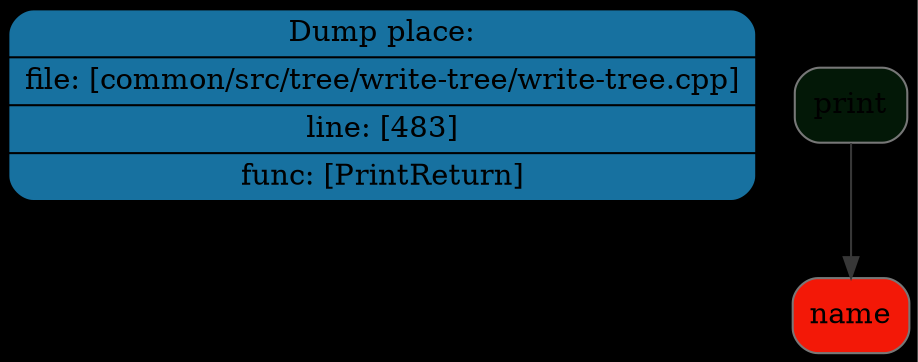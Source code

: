 digraph G{
rankdir=TB
graph [bgcolor="#000000"];
place[shape=Mrecord, style=filled, fillcolor="#1771a0", pos="0,1!",label = " { Dump place: | file: [common/src/tree/write-tree/write-tree.cpp] | line: [483] | func: [PrintReturn] } "color = "#000000"];
node0x5070000005d0[shape=Mrecord, style=filled, fillcolor="#031807"label = "print", color = "#777777"];
node0x507000000560[shape=Mrecord, style=filled, fillcolor="#f31807"label = "name", color = "#777777"];
edge[color="#373737"];
node0x5070000005d0->node0x507000000560;
}
